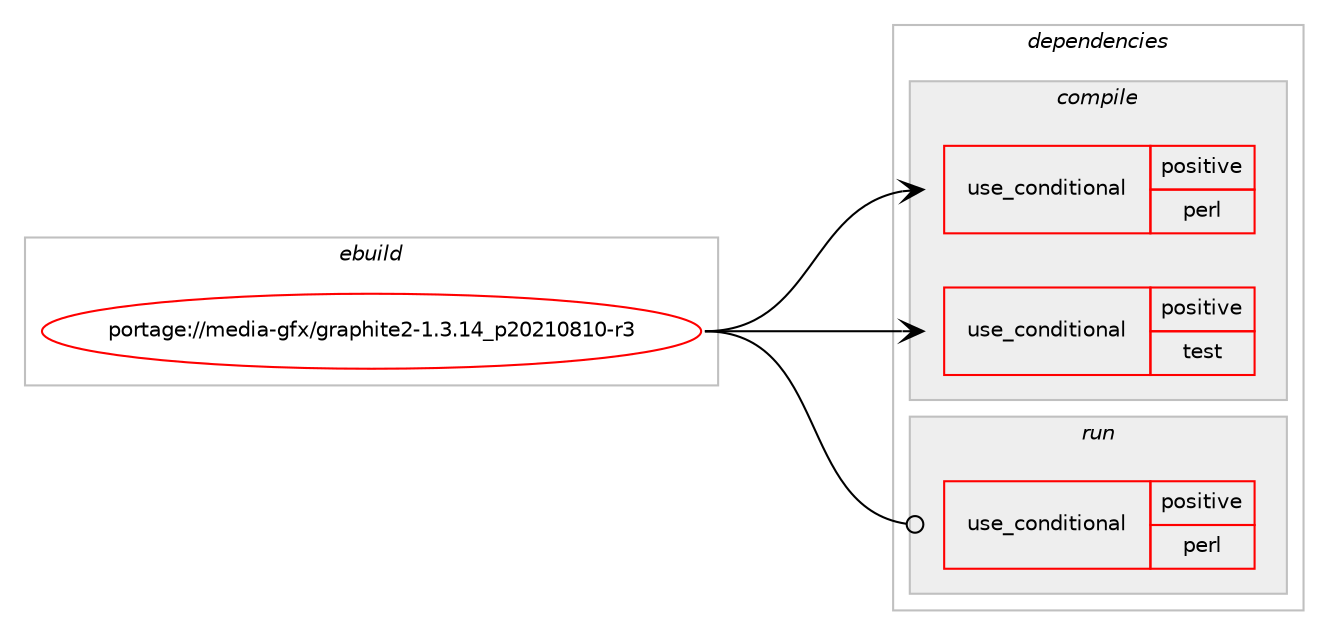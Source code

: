 digraph prolog {

# *************
# Graph options
# *************

newrank=true;
concentrate=true;
compound=true;
graph [rankdir=LR,fontname=Helvetica,fontsize=10,ranksep=1.5];#, ranksep=2.5, nodesep=0.2];
edge  [arrowhead=vee];
node  [fontname=Helvetica,fontsize=10];

# **********
# The ebuild
# **********

subgraph cluster_leftcol {
color=gray;
rank=same;
label=<<i>ebuild</i>>;
id [label="portage://media-gfx/graphite2-1.3.14_p20210810-r3", color=red, width=4, href="../media-gfx/graphite2-1.3.14_p20210810-r3.svg"];
}

# ****************
# The dependencies
# ****************

subgraph cluster_midcol {
color=gray;
label=<<i>dependencies</i>>;
subgraph cluster_compile {
fillcolor="#eeeeee";
style=filled;
label=<<i>compile</i>>;
subgraph cond71368 {
dependency151313 [label=<<TABLE BORDER="0" CELLBORDER="1" CELLSPACING="0" CELLPADDING="4"><TR><TD ROWSPAN="3" CELLPADDING="10">use_conditional</TD></TR><TR><TD>positive</TD></TR><TR><TD>perl</TD></TR></TABLE>>, shape=none, color=red];
# *** BEGIN UNKNOWN DEPENDENCY TYPE (TODO) ***
# dependency151313 -> package_dependency(portage://media-gfx/graphite2-1.3.14_p20210810-r3,install,no,dev-lang,perl,none,[,,],any_same_slot,[])
# *** END UNKNOWN DEPENDENCY TYPE (TODO) ***

}
id:e -> dependency151313:w [weight=20,style="solid",arrowhead="vee"];
subgraph cond71369 {
dependency151314 [label=<<TABLE BORDER="0" CELLBORDER="1" CELLSPACING="0" CELLPADDING="4"><TR><TD ROWSPAN="3" CELLPADDING="10">use_conditional</TD></TR><TR><TD>positive</TD></TR><TR><TD>test</TD></TR></TABLE>>, shape=none, color=red];
# *** BEGIN UNKNOWN DEPENDENCY TYPE (TODO) ***
# dependency151314 -> package_dependency(portage://media-gfx/graphite2-1.3.14_p20210810-r3,install,no,dev-libs,glib,none,[,,],[slot(2)],[])
# *** END UNKNOWN DEPENDENCY TYPE (TODO) ***

}
id:e -> dependency151314:w [weight=20,style="solid",arrowhead="vee"];
}
subgraph cluster_compileandrun {
fillcolor="#eeeeee";
style=filled;
label=<<i>compile and run</i>>;
}
subgraph cluster_run {
fillcolor="#eeeeee";
style=filled;
label=<<i>run</i>>;
subgraph cond71370 {
dependency151315 [label=<<TABLE BORDER="0" CELLBORDER="1" CELLSPACING="0" CELLPADDING="4"><TR><TD ROWSPAN="3" CELLPADDING="10">use_conditional</TD></TR><TR><TD>positive</TD></TR><TR><TD>perl</TD></TR></TABLE>>, shape=none, color=red];
# *** BEGIN UNKNOWN DEPENDENCY TYPE (TODO) ***
# dependency151315 -> package_dependency(portage://media-gfx/graphite2-1.3.14_p20210810-r3,run,no,dev-lang,perl,none,[,,],any_same_slot,[])
# *** END UNKNOWN DEPENDENCY TYPE (TODO) ***

}
id:e -> dependency151315:w [weight=20,style="solid",arrowhead="odot"];
}
}

# **************
# The candidates
# **************

subgraph cluster_choices {
rank=same;
color=gray;
label=<<i>candidates</i>>;

}

}
